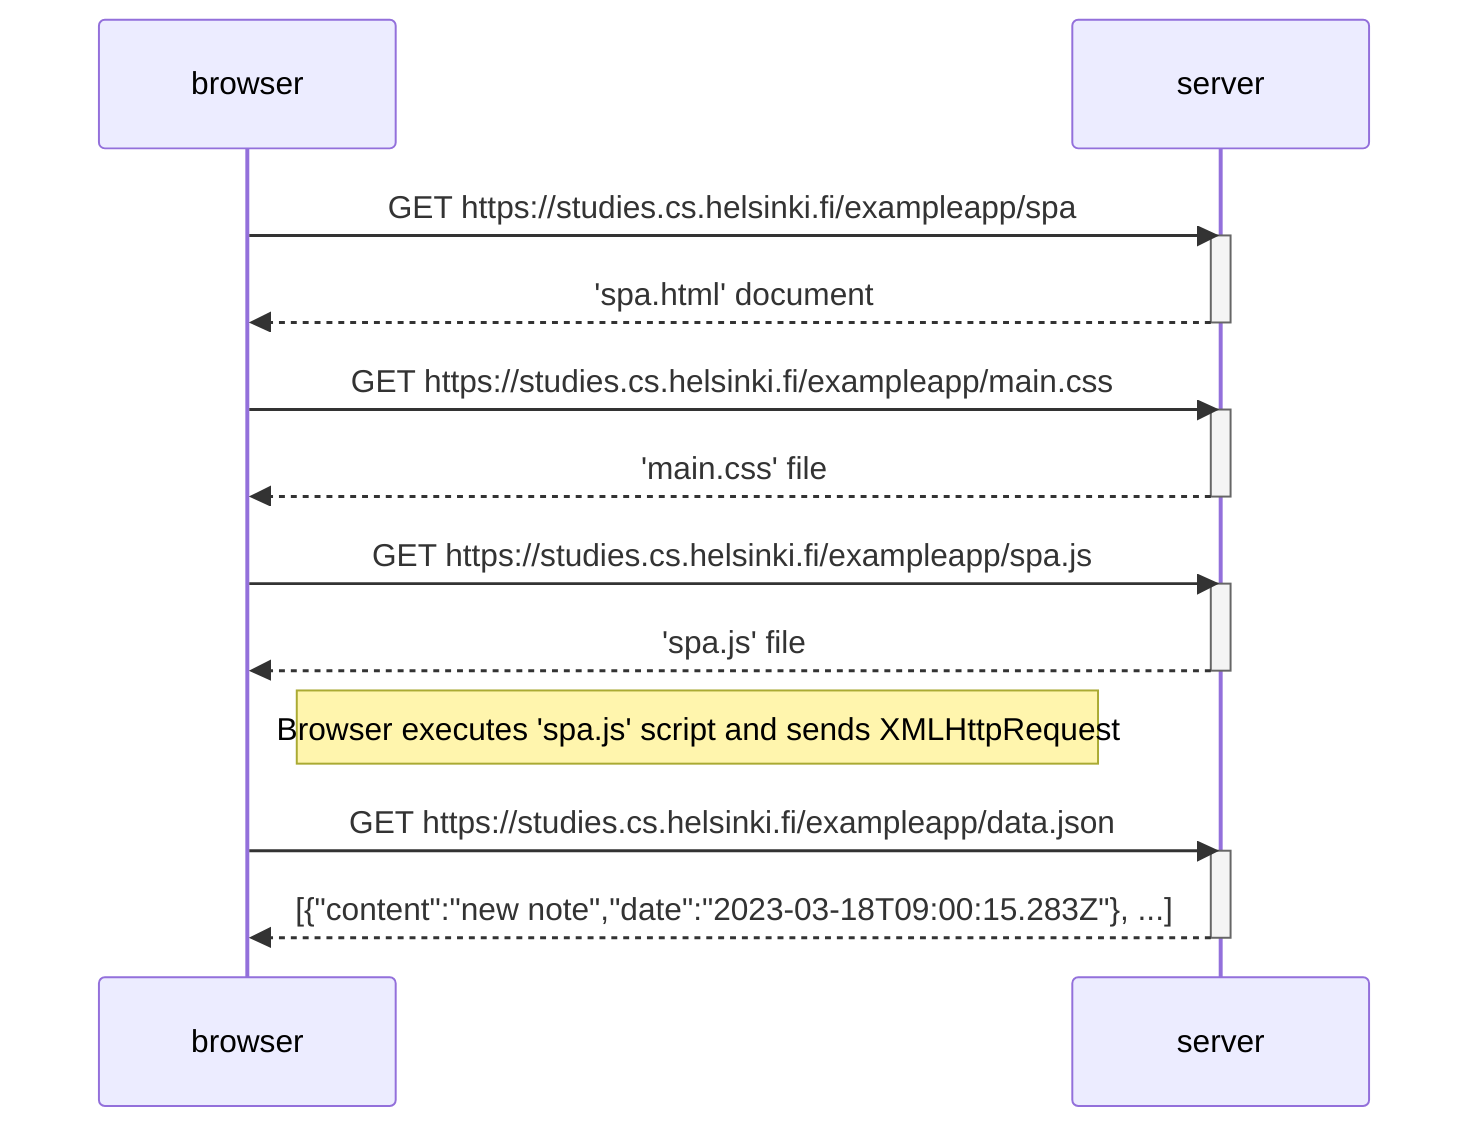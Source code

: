sequenceDiagram
    participant browser
    participant server

    browser->>server: GET https://studies.cs.helsinki.fi/exampleapp/spa
    activate server
    server-->>browser: 'spa.html' document
    deactivate server

    browser->>server: GET https://studies.cs.helsinki.fi/exampleapp/main.css
    activate server
    server-->>browser: 'main.css' file
    deactivate server

    browser->>server: GET https://studies.cs.helsinki.fi/exampleapp/spa.js
    activate server
    server-->>browser: 'spa.js' file
    deactivate server

    Note right of browser: Browser executes 'spa.js' script and sends XMLHttpRequest

    browser->>server: GET https://studies.cs.helsinki.fi/exampleapp/data.json
    activate server
    server-->>browser: [{"content":"new note","date":"2023-03-18T09:00:15.283Z"}, ...]
    deactivate server
